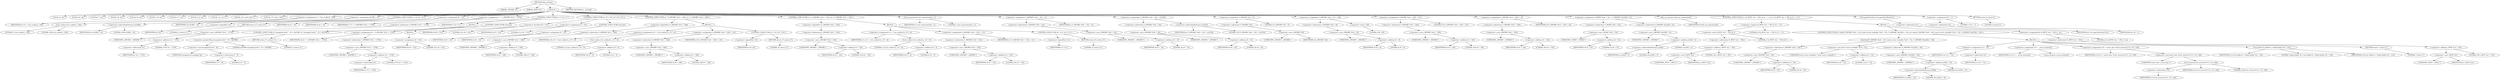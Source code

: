 digraph tftp_connect {  
"1000112" [label = "(METHOD,tftp_connect)" ]
"1000113" [label = "(PARAM,_DWORD *a1)" ]
"1000114" [label = "(PARAM,_BYTE *a2)" ]
"1000115" [label = "(BLOCK,,)" ]
"1000116" [label = "(LOCAL,v4: int)" ]
"1000117" [label = "(LOCAL,v6: int)" ]
"1000118" [label = "(LOCAL,v7: int)" ]
"1000119" [label = "(LOCAL,v8: int)" ]
"1000120" [label = "(LOCAL,v9: int)" ]
"1000121" [label = "(LOCAL,v10: int)" ]
"1000122" [label = "(LOCAL,v11: int)" ]
"1000123" [label = "(LOCAL,v12: int)" ]
"1000124" [label = "(LOCAL,v13: int *)" ]
"1000125" [label = "(LOCAL,v14: const char *)" ]
"1000126" [label = "(LOCAL,v15: char [ 128 ])" ]
"1000127" [label = "(<operator>.assignment,v4 = Curl_ccalloc(1, 336))" ]
"1000128" [label = "(IDENTIFIER,v4,v4 = Curl_ccalloc(1, 336))" ]
"1000129" [label = "(Curl_ccalloc,Curl_ccalloc(1, 336))" ]
"1000130" [label = "(LITERAL,1,Curl_ccalloc(1, 336))" ]
"1000131" [label = "(LITERAL,336,Curl_ccalloc(1, 336))" ]
"1000132" [label = "(<operator>.assignment,a1[188] = v4)" ]
"1000133" [label = "(<operator>.indirectIndexAccess,a1[188])" ]
"1000134" [label = "(IDENTIFIER,a1,a1[188] = v4)" ]
"1000135" [label = "(LITERAL,188,a1[188] = v4)" ]
"1000136" [label = "(IDENTIFIER,v4,a1[188] = v4)" ]
"1000137" [label = "(CONTROL_STRUCTURE,if ( !v4 ),if ( !v4 ))" ]
"1000138" [label = "(<operator>.logicalNot,!v4)" ]
"1000139" [label = "(IDENTIFIER,v4,!v4)" ]
"1000140" [label = "(RETURN,return 27;,return 27;)" ]
"1000141" [label = "(LITERAL,27,return 27;)" ]
"1000142" [label = "(<operator>.assignment,v6 = v4)" ]
"1000143" [label = "(IDENTIFIER,v6,v6 = v4)" ]
"1000144" [label = "(IDENTIFIER,v4,v6 = v4)" ]
"1000145" [label = "(<operator>.assignment,v7 = *(_DWORD *)(*a1 + 1576))" ]
"1000146" [label = "(IDENTIFIER,v7,v7 = *(_DWORD *)(*a1 + 1576))" ]
"1000147" [label = "(<operator>.indirection,*(_DWORD *)(*a1 + 1576))" ]
"1000148" [label = "(<operator>.cast,(_DWORD *)(*a1 + 1576))" ]
"1000149" [label = "(UNKNOWN,_DWORD *,_DWORD *)" ]
"1000150" [label = "(<operator>.addition,*a1 + 1576)" ]
"1000151" [label = "(<operator>.indirection,*a1)" ]
"1000152" [label = "(IDENTIFIER,a1,*a1 + 1576)" ]
"1000153" [label = "(LITERAL,1576,*a1 + 1576)" ]
"1000154" [label = "(CONTROL_STRUCTURE,if ( v7 ),if ( v7 ))" ]
"1000155" [label = "(IDENTIFIER,v7,if ( v7 ))" ]
"1000156" [label = "(BLOCK,,)" ]
"1000157" [label = "(CONTROL_STRUCTURE,if ( (unsigned int)(v7 - 8) > 0xFFB0 ),if ( (unsigned int)(v7 - 8) > 0xFFB0 ))" ]
"1000158" [label = "(<operator>.greaterThan,(unsigned int)(v7 - 8) > 0xFFB0)" ]
"1000159" [label = "(<operator>.cast,(unsigned int)(v7 - 8))" ]
"1000160" [label = "(UNKNOWN,unsigned int,unsigned int)" ]
"1000161" [label = "(<operator>.subtraction,v7 - 8)" ]
"1000162" [label = "(IDENTIFIER,v7,v7 - 8)" ]
"1000163" [label = "(LITERAL,8,v7 - 8)" ]
"1000164" [label = "(LITERAL,0xFFB0,(unsigned int)(v7 - 8) > 0xFFB0)" ]
"1000165" [label = "(RETURN,return 71;,return 71;)" ]
"1000166" [label = "(LITERAL,71,return 71;)" ]
"1000167" [label = "(<operator>.assignment,v8 = *(_DWORD *)(*a1 + 1576))" ]
"1000168" [label = "(IDENTIFIER,v8,v8 = *(_DWORD *)(*a1 + 1576))" ]
"1000169" [label = "(<operator>.indirection,*(_DWORD *)(*a1 + 1576))" ]
"1000170" [label = "(<operator>.cast,(_DWORD *)(*a1 + 1576))" ]
"1000171" [label = "(UNKNOWN,_DWORD *,_DWORD *)" ]
"1000172" [label = "(<operator>.addition,*a1 + 1576)" ]
"1000173" [label = "(<operator>.indirection,*a1)" ]
"1000174" [label = "(IDENTIFIER,a1,*a1 + 1576)" ]
"1000175" [label = "(LITERAL,1576,*a1 + 1576)" ]
"1000176" [label = "(CONTROL_STRUCTURE,else,else)" ]
"1000177" [label = "(BLOCK,,)" ]
"1000178" [label = "(<operator>.assignment,v8 = 512)" ]
"1000179" [label = "(IDENTIFIER,v8,v8 = 512)" ]
"1000180" [label = "(LITERAL,512,v8 = 512)" ]
"1000181" [label = "(CONTROL_STRUCTURE,if ( v8 < 512 ),if ( v8 < 512 ))" ]
"1000182" [label = "(<operator>.lessThan,v8 < 512)" ]
"1000183" [label = "(IDENTIFIER,v8,v8 < 512)" ]
"1000184" [label = "(LITERAL,512,v8 < 512)" ]
"1000185" [label = "(<operator>.assignment,v9 = 512)" ]
"1000186" [label = "(IDENTIFIER,v9,v9 = 512)" ]
"1000187" [label = "(LITERAL,512,v9 = 512)" ]
"1000188" [label = "(CONTROL_STRUCTURE,else,else)" ]
"1000189" [label = "(<operator>.assignment,v9 = v8)" ]
"1000190" [label = "(IDENTIFIER,v9,v9 = v8)" ]
"1000191" [label = "(IDENTIFIER,v8,v9 = v8)" ]
"1000192" [label = "(CONTROL_STRUCTURE,if ( !*(_DWORD *)(v4 + 328) ),if ( !*(_DWORD *)(v4 + 328) ))" ]
"1000193" [label = "(<operator>.logicalNot,!*(_DWORD *)(v4 + 328))" ]
"1000194" [label = "(<operator>.indirection,*(_DWORD *)(v4 + 328))" ]
"1000195" [label = "(<operator>.cast,(_DWORD *)(v4 + 328))" ]
"1000196" [label = "(UNKNOWN,_DWORD *,_DWORD *)" ]
"1000197" [label = "(<operator>.addition,v4 + 328)" ]
"1000198" [label = "(IDENTIFIER,v4,v4 + 328)" ]
"1000199" [label = "(LITERAL,328,v4 + 328)" ]
"1000200" [label = "(BLOCK,,)" ]
"1000201" [label = "(<operator>.assignment,v10 = Curl_ccalloc(1u, v9 + 4))" ]
"1000202" [label = "(IDENTIFIER,v10,v10 = Curl_ccalloc(1u, v9 + 4))" ]
"1000203" [label = "(Curl_ccalloc,Curl_ccalloc(1u, v9 + 4))" ]
"1000204" [label = "(LITERAL,1u,Curl_ccalloc(1u, v9 + 4))" ]
"1000205" [label = "(<operator>.addition,v9 + 4)" ]
"1000206" [label = "(IDENTIFIER,v9,v9 + 4)" ]
"1000207" [label = "(LITERAL,4,v9 + 4)" ]
"1000208" [label = "(<operator>.assignment,*(_DWORD *)(v6 + 328) = v10)" ]
"1000209" [label = "(<operator>.indirection,*(_DWORD *)(v6 + 328))" ]
"1000210" [label = "(<operator>.cast,(_DWORD *)(v6 + 328))" ]
"1000211" [label = "(UNKNOWN,_DWORD *,_DWORD *)" ]
"1000212" [label = "(<operator>.addition,v6 + 328)" ]
"1000213" [label = "(IDENTIFIER,v6,v6 + 328)" ]
"1000214" [label = "(LITERAL,328,v6 + 328)" ]
"1000215" [label = "(IDENTIFIER,v10,*(_DWORD *)(v6 + 328) = v10)" ]
"1000216" [label = "(CONTROL_STRUCTURE,if ( !v10 ),if ( !v10 ))" ]
"1000217" [label = "(<operator>.logicalNot,!v10)" ]
"1000218" [label = "(IDENTIFIER,v10,!v10)" ]
"1000219" [label = "(RETURN,return 27;,return 27;)" ]
"1000220" [label = "(LITERAL,27,return 27;)" ]
"1000221" [label = "(CONTROL_STRUCTURE,if ( !*(_DWORD *)(v6 + 332) ),if ( !*(_DWORD *)(v6 + 332) ))" ]
"1000222" [label = "(<operator>.logicalNot,!*(_DWORD *)(v6 + 332))" ]
"1000223" [label = "(<operator>.indirection,*(_DWORD *)(v6 + 332))" ]
"1000224" [label = "(<operator>.cast,(_DWORD *)(v6 + 332))" ]
"1000225" [label = "(UNKNOWN,_DWORD *,_DWORD *)" ]
"1000226" [label = "(<operator>.addition,v6 + 332)" ]
"1000227" [label = "(IDENTIFIER,v6,v6 + 332)" ]
"1000228" [label = "(LITERAL,332,v6 + 332)" ]
"1000229" [label = "(BLOCK,,)" ]
"1000230" [label = "(<operator>.assignment,v11 = Curl_ccalloc(1u, v9 + 4))" ]
"1000231" [label = "(IDENTIFIER,v11,v11 = Curl_ccalloc(1u, v9 + 4))" ]
"1000232" [label = "(Curl_ccalloc,Curl_ccalloc(1u, v9 + 4))" ]
"1000233" [label = "(LITERAL,1u,Curl_ccalloc(1u, v9 + 4))" ]
"1000234" [label = "(<operator>.addition,v9 + 4)" ]
"1000235" [label = "(IDENTIFIER,v9,v9 + 4)" ]
"1000236" [label = "(LITERAL,4,v9 + 4)" ]
"1000237" [label = "(<operator>.assignment,*(_DWORD *)(v6 + 332) = v11)" ]
"1000238" [label = "(<operator>.indirection,*(_DWORD *)(v6 + 332))" ]
"1000239" [label = "(<operator>.cast,(_DWORD *)(v6 + 332))" ]
"1000240" [label = "(UNKNOWN,_DWORD *,_DWORD *)" ]
"1000241" [label = "(<operator>.addition,v6 + 332)" ]
"1000242" [label = "(IDENTIFIER,v6,v6 + 332)" ]
"1000243" [label = "(LITERAL,332,v6 + 332)" ]
"1000244" [label = "(IDENTIFIER,v11,*(_DWORD *)(v6 + 332) = v11)" ]
"1000245" [label = "(CONTROL_STRUCTURE,if ( !v11 ),if ( !v11 ))" ]
"1000246" [label = "(<operator>.logicalNot,!v11)" ]
"1000247" [label = "(IDENTIFIER,v11,!v11)" ]
"1000248" [label = "(RETURN,return 27;,return 27;)" ]
"1000249" [label = "(LITERAL,27,return 27;)" ]
"1000250" [label = "(Curl_conncontrol,Curl_conncontrol(a1, 1))" ]
"1000251" [label = "(IDENTIFIER,a1,Curl_conncontrol(a1, 1))" ]
"1000252" [label = "(LITERAL,1,Curl_conncontrol(a1, 1))" ]
"1000253" [label = "(<operator>.assignment,*(_DWORD *)(v6 + 16) = a1)" ]
"1000254" [label = "(<operator>.indirection,*(_DWORD *)(v6 + 16))" ]
"1000255" [label = "(<operator>.cast,(_DWORD *)(v6 + 16))" ]
"1000256" [label = "(UNKNOWN,_DWORD *,_DWORD *)" ]
"1000257" [label = "(<operator>.addition,v6 + 16)" ]
"1000258" [label = "(IDENTIFIER,v6,v6 + 16)" ]
"1000259" [label = "(LITERAL,16,v6 + 16)" ]
"1000260" [label = "(IDENTIFIER,a1,*(_DWORD *)(v6 + 16) = a1)" ]
"1000261" [label = "(<operator>.assignment,*(_DWORD *)(v6 + 20) = a1[105])" ]
"1000262" [label = "(<operator>.indirection,*(_DWORD *)(v6 + 20))" ]
"1000263" [label = "(<operator>.cast,(_DWORD *)(v6 + 20))" ]
"1000264" [label = "(UNKNOWN,_DWORD *,_DWORD *)" ]
"1000265" [label = "(<operator>.addition,v6 + 20)" ]
"1000266" [label = "(IDENTIFIER,v6,v6 + 20)" ]
"1000267" [label = "(LITERAL,20,v6 + 20)" ]
"1000268" [label = "(<operator>.indirectIndexAccess,a1[105])" ]
"1000269" [label = "(IDENTIFIER,a1,*(_DWORD *)(v6 + 20) = a1[105])" ]
"1000270" [label = "(LITERAL,105,*(_DWORD *)(v6 + 20) = a1[105])" ]
"1000271" [label = "(<operator>.assignment,*(_DWORD *)v6 = 0)" ]
"1000272" [label = "(<operator>.indirection,*(_DWORD *)v6)" ]
"1000273" [label = "(<operator>.cast,(_DWORD *)v6)" ]
"1000274" [label = "(UNKNOWN,_DWORD *,_DWORD *)" ]
"1000275" [label = "(IDENTIFIER,v6,(_DWORD *)v6)" ]
"1000276" [label = "(LITERAL,0,*(_DWORD *)v6 = 0)" ]
"1000277" [label = "(<operator>.assignment,*(_DWORD *)(v6 + 8) = -100)" ]
"1000278" [label = "(<operator>.indirection,*(_DWORD *)(v6 + 8))" ]
"1000279" [label = "(<operator>.cast,(_DWORD *)(v6 + 8))" ]
"1000280" [label = "(UNKNOWN,_DWORD *,_DWORD *)" ]
"1000281" [label = "(<operator>.addition,v6 + 8)" ]
"1000282" [label = "(IDENTIFIER,v6,v6 + 8)" ]
"1000283" [label = "(LITERAL,8,v6 + 8)" ]
"1000284" [label = "(<operator>.minus,-100)" ]
"1000285" [label = "(LITERAL,100,-100)" ]
"1000286" [label = "(<operator>.assignment,*(_DWORD *)(v6 + 320) = 512)" ]
"1000287" [label = "(<operator>.indirection,*(_DWORD *)(v6 + 320))" ]
"1000288" [label = "(<operator>.cast,(_DWORD *)(v6 + 320))" ]
"1000289" [label = "(UNKNOWN,_DWORD *,_DWORD *)" ]
"1000290" [label = "(<operator>.addition,v6 + 320)" ]
"1000291" [label = "(IDENTIFIER,v6,v6 + 320)" ]
"1000292" [label = "(LITERAL,320,v6 + 320)" ]
"1000293" [label = "(LITERAL,512,*(_DWORD *)(v6 + 320) = 512)" ]
"1000294" [label = "(<operator>.assignment,*(_DWORD *)(v6 + 324) = v8)" ]
"1000295" [label = "(<operator>.indirection,*(_DWORD *)(v6 + 324))" ]
"1000296" [label = "(<operator>.cast,(_DWORD *)(v6 + 324))" ]
"1000297" [label = "(UNKNOWN,_DWORD *,_DWORD *)" ]
"1000298" [label = "(<operator>.addition,v6 + 324)" ]
"1000299" [label = "(IDENTIFIER,v6,v6 + 324)" ]
"1000300" [label = "(LITERAL,324,v6 + 324)" ]
"1000301" [label = "(IDENTIFIER,v8,*(_DWORD *)(v6 + 324) = v8)" ]
"1000302" [label = "(<operator>.assignment,*(_WORD *)(v6 + 52) = *(_DWORD *)(a1[20] + 4))" ]
"1000303" [label = "(<operator>.indirection,*(_WORD *)(v6 + 52))" ]
"1000304" [label = "(<operator>.cast,(_WORD *)(v6 + 52))" ]
"1000305" [label = "(UNKNOWN,_WORD *,_WORD *)" ]
"1000306" [label = "(<operator>.addition,v6 + 52)" ]
"1000307" [label = "(IDENTIFIER,v6,v6 + 52)" ]
"1000308" [label = "(LITERAL,52,v6 + 52)" ]
"1000309" [label = "(<operator>.indirection,*(_DWORD *)(a1[20] + 4))" ]
"1000310" [label = "(<operator>.cast,(_DWORD *)(a1[20] + 4))" ]
"1000311" [label = "(UNKNOWN,_DWORD *,_DWORD *)" ]
"1000312" [label = "(<operator>.addition,a1[20] + 4)" ]
"1000313" [label = "(<operator>.indirectIndexAccess,a1[20])" ]
"1000314" [label = "(IDENTIFIER,a1,a1[20] + 4)" ]
"1000315" [label = "(LITERAL,20,a1[20] + 4)" ]
"1000316" [label = "(LITERAL,4,a1[20] + 4)" ]
"1000317" [label = "(tftp_set_timeouts,tftp_set_timeouts(v6))" ]
"1000318" [label = "(IDENTIFIER,v6,tftp_set_timeouts(v6))" ]
"1000319" [label = "(CONTROL_STRUCTURE,if ( (*((_BYTE *)a1 + 591) & 2) == 0 ),if ( (*((_BYTE *)a1 + 591) & 2) == 0 ))" ]
"1000320" [label = "(<operator>.equals,(*((_BYTE *)a1 + 591) & 2) == 0)" ]
"1000321" [label = "(<operator>.and,*((_BYTE *)a1 + 591) & 2)" ]
"1000322" [label = "(<operator>.indirection,*((_BYTE *)a1 + 591))" ]
"1000323" [label = "(<operator>.addition,(_BYTE *)a1 + 591)" ]
"1000324" [label = "(<operator>.cast,(_BYTE *)a1)" ]
"1000325" [label = "(UNKNOWN,_BYTE *,_BYTE *)" ]
"1000326" [label = "(IDENTIFIER,a1,(_BYTE *)a1)" ]
"1000327" [label = "(LITERAL,591,(_BYTE *)a1 + 591)" ]
"1000328" [label = "(LITERAL,2,*((_BYTE *)a1 + 591) & 2)" ]
"1000329" [label = "(LITERAL,0,(*((_BYTE *)a1 + 591) & 2) == 0)" ]
"1000330" [label = "(BLOCK,,)" ]
"1000331" [label = "(CONTROL_STRUCTURE,if ( bind(*(_DWORD *)(v6 + 20), (const struct sockaddr *)(v6 + 52), *(_DWORD *)(a1[20] + 16)) ),if ( bind(*(_DWORD *)(v6 + 20), (const struct sockaddr *)(v6 + 52), *(_DWORD *)(a1[20] + 16)) ))" ]
"1000332" [label = "(bind,bind(*(_DWORD *)(v6 + 20), (const struct sockaddr *)(v6 + 52), *(_DWORD *)(a1[20] + 16)))" ]
"1000333" [label = "(<operator>.indirection,*(_DWORD *)(v6 + 20))" ]
"1000334" [label = "(<operator>.cast,(_DWORD *)(v6 + 20))" ]
"1000335" [label = "(UNKNOWN,_DWORD *,_DWORD *)" ]
"1000336" [label = "(<operator>.addition,v6 + 20)" ]
"1000337" [label = "(IDENTIFIER,v6,v6 + 20)" ]
"1000338" [label = "(LITERAL,20,v6 + 20)" ]
"1000339" [label = "(<operator>.cast,(const struct sockaddr *)(v6 + 52))" ]
"1000340" [label = "(UNKNOWN,const struct sockaddr *,const struct sockaddr *)" ]
"1000341" [label = "(<operator>.addition,v6 + 52)" ]
"1000342" [label = "(IDENTIFIER,v6,v6 + 52)" ]
"1000343" [label = "(LITERAL,52,v6 + 52)" ]
"1000344" [label = "(<operator>.indirection,*(_DWORD *)(a1[20] + 16))" ]
"1000345" [label = "(<operator>.cast,(_DWORD *)(a1[20] + 16))" ]
"1000346" [label = "(UNKNOWN,_DWORD *,_DWORD *)" ]
"1000347" [label = "(<operator>.addition,a1[20] + 16)" ]
"1000348" [label = "(<operator>.indirectIndexAccess,a1[20])" ]
"1000349" [label = "(IDENTIFIER,a1,a1[20] + 16)" ]
"1000350" [label = "(LITERAL,20,a1[20] + 16)" ]
"1000351" [label = "(LITERAL,16,a1[20] + 16)" ]
"1000352" [label = "(BLOCK,,)" ]
"1000353" [label = "(<operator>.assignment,v12 = *a1)" ]
"1000354" [label = "(IDENTIFIER,v12,v12 = *a1)" ]
"1000355" [label = "(<operator>.indirection,*a1)" ]
"1000356" [label = "(IDENTIFIER,a1,v12 = *a1)" ]
"1000357" [label = "(<operator>.assignment,v13 = _errno_location())" ]
"1000358" [label = "(IDENTIFIER,v13,v13 = _errno_location())" ]
"1000359" [label = "(_errno_location,_errno_location())" ]
"1000360" [label = "(<operator>.assignment,v14 = (const char *)Curl_strerror(*v13, v15, 128))" ]
"1000361" [label = "(IDENTIFIER,v14,v14 = (const char *)Curl_strerror(*v13, v15, 128))" ]
"1000362" [label = "(<operator>.cast,(const char *)Curl_strerror(*v13, v15, 128))" ]
"1000363" [label = "(UNKNOWN,const char *,const char *)" ]
"1000364" [label = "(Curl_strerror,Curl_strerror(*v13, v15, 128))" ]
"1000365" [label = "(<operator>.indirection,*v13)" ]
"1000366" [label = "(IDENTIFIER,v13,Curl_strerror(*v13, v15, 128))" ]
"1000367" [label = "(IDENTIFIER,v15,Curl_strerror(*v13, v15, 128))" ]
"1000368" [label = "(LITERAL,128,Curl_strerror(*v13, v15, 128))" ]
"1000369" [label = "(Curl_failf,Curl_failf(v12, \"bind() failed; %s\", v14))" ]
"1000370" [label = "(IDENTIFIER,v12,Curl_failf(v12, \"bind() failed; %s\", v14))" ]
"1000371" [label = "(LITERAL,\"bind() failed; %s\",Curl_failf(v12, \"bind() failed; %s\", v14))" ]
"1000372" [label = "(IDENTIFIER,v14,Curl_failf(v12, \"bind() failed; %s\", v14))" ]
"1000373" [label = "(RETURN,return 7;,return 7;)" ]
"1000374" [label = "(LITERAL,7,return 7;)" ]
"1000375" [label = "(<operators>.assignmentOr,*((_BYTE *)a1 + 591) |= 2u)" ]
"1000376" [label = "(<operator>.indirection,*((_BYTE *)a1 + 591))" ]
"1000377" [label = "(<operator>.addition,(_BYTE *)a1 + 591)" ]
"1000378" [label = "(<operator>.cast,(_BYTE *)a1)" ]
"1000379" [label = "(UNKNOWN,_BYTE *,_BYTE *)" ]
"1000380" [label = "(IDENTIFIER,a1,(_BYTE *)a1)" ]
"1000381" [label = "(LITERAL,591,(_BYTE *)a1 + 591)" ]
"1000382" [label = "(LITERAL,2u,*((_BYTE *)a1 + 591) |= 2u)" ]
"1000383" [label = "(Curl_pgrsStartNow,Curl_pgrsStartNow(*a1))" ]
"1000384" [label = "(<operator>.indirection,*a1)" ]
"1000385" [label = "(IDENTIFIER,a1,Curl_pgrsStartNow(*a1))" ]
"1000386" [label = "(<operator>.assignment,*a2 = 1)" ]
"1000387" [label = "(<operator>.indirection,*a2)" ]
"1000388" [label = "(IDENTIFIER,a2,*a2 = 1)" ]
"1000389" [label = "(LITERAL,1,*a2 = 1)" ]
"1000390" [label = "(RETURN,return 0;,return 0;)" ]
"1000391" [label = "(LITERAL,0,return 0;)" ]
"1000392" [label = "(METHOD_RETURN,int __fastcall)" ]
  "1000112" -> "1000113" 
  "1000112" -> "1000114" 
  "1000112" -> "1000115" 
  "1000112" -> "1000392" 
  "1000115" -> "1000116" 
  "1000115" -> "1000117" 
  "1000115" -> "1000118" 
  "1000115" -> "1000119" 
  "1000115" -> "1000120" 
  "1000115" -> "1000121" 
  "1000115" -> "1000122" 
  "1000115" -> "1000123" 
  "1000115" -> "1000124" 
  "1000115" -> "1000125" 
  "1000115" -> "1000126" 
  "1000115" -> "1000127" 
  "1000115" -> "1000132" 
  "1000115" -> "1000137" 
  "1000115" -> "1000142" 
  "1000115" -> "1000145" 
  "1000115" -> "1000154" 
  "1000115" -> "1000181" 
  "1000115" -> "1000192" 
  "1000115" -> "1000221" 
  "1000115" -> "1000250" 
  "1000115" -> "1000253" 
  "1000115" -> "1000261" 
  "1000115" -> "1000271" 
  "1000115" -> "1000277" 
  "1000115" -> "1000286" 
  "1000115" -> "1000294" 
  "1000115" -> "1000302" 
  "1000115" -> "1000317" 
  "1000115" -> "1000319" 
  "1000115" -> "1000383" 
  "1000115" -> "1000386" 
  "1000115" -> "1000390" 
  "1000127" -> "1000128" 
  "1000127" -> "1000129" 
  "1000129" -> "1000130" 
  "1000129" -> "1000131" 
  "1000132" -> "1000133" 
  "1000132" -> "1000136" 
  "1000133" -> "1000134" 
  "1000133" -> "1000135" 
  "1000137" -> "1000138" 
  "1000137" -> "1000140" 
  "1000138" -> "1000139" 
  "1000140" -> "1000141" 
  "1000142" -> "1000143" 
  "1000142" -> "1000144" 
  "1000145" -> "1000146" 
  "1000145" -> "1000147" 
  "1000147" -> "1000148" 
  "1000148" -> "1000149" 
  "1000148" -> "1000150" 
  "1000150" -> "1000151" 
  "1000150" -> "1000153" 
  "1000151" -> "1000152" 
  "1000154" -> "1000155" 
  "1000154" -> "1000156" 
  "1000154" -> "1000176" 
  "1000156" -> "1000157" 
  "1000156" -> "1000167" 
  "1000157" -> "1000158" 
  "1000157" -> "1000165" 
  "1000158" -> "1000159" 
  "1000158" -> "1000164" 
  "1000159" -> "1000160" 
  "1000159" -> "1000161" 
  "1000161" -> "1000162" 
  "1000161" -> "1000163" 
  "1000165" -> "1000166" 
  "1000167" -> "1000168" 
  "1000167" -> "1000169" 
  "1000169" -> "1000170" 
  "1000170" -> "1000171" 
  "1000170" -> "1000172" 
  "1000172" -> "1000173" 
  "1000172" -> "1000175" 
  "1000173" -> "1000174" 
  "1000176" -> "1000177" 
  "1000177" -> "1000178" 
  "1000178" -> "1000179" 
  "1000178" -> "1000180" 
  "1000181" -> "1000182" 
  "1000181" -> "1000185" 
  "1000181" -> "1000188" 
  "1000182" -> "1000183" 
  "1000182" -> "1000184" 
  "1000185" -> "1000186" 
  "1000185" -> "1000187" 
  "1000188" -> "1000189" 
  "1000189" -> "1000190" 
  "1000189" -> "1000191" 
  "1000192" -> "1000193" 
  "1000192" -> "1000200" 
  "1000193" -> "1000194" 
  "1000194" -> "1000195" 
  "1000195" -> "1000196" 
  "1000195" -> "1000197" 
  "1000197" -> "1000198" 
  "1000197" -> "1000199" 
  "1000200" -> "1000201" 
  "1000200" -> "1000208" 
  "1000200" -> "1000216" 
  "1000201" -> "1000202" 
  "1000201" -> "1000203" 
  "1000203" -> "1000204" 
  "1000203" -> "1000205" 
  "1000205" -> "1000206" 
  "1000205" -> "1000207" 
  "1000208" -> "1000209" 
  "1000208" -> "1000215" 
  "1000209" -> "1000210" 
  "1000210" -> "1000211" 
  "1000210" -> "1000212" 
  "1000212" -> "1000213" 
  "1000212" -> "1000214" 
  "1000216" -> "1000217" 
  "1000216" -> "1000219" 
  "1000217" -> "1000218" 
  "1000219" -> "1000220" 
  "1000221" -> "1000222" 
  "1000221" -> "1000229" 
  "1000222" -> "1000223" 
  "1000223" -> "1000224" 
  "1000224" -> "1000225" 
  "1000224" -> "1000226" 
  "1000226" -> "1000227" 
  "1000226" -> "1000228" 
  "1000229" -> "1000230" 
  "1000229" -> "1000237" 
  "1000229" -> "1000245" 
  "1000230" -> "1000231" 
  "1000230" -> "1000232" 
  "1000232" -> "1000233" 
  "1000232" -> "1000234" 
  "1000234" -> "1000235" 
  "1000234" -> "1000236" 
  "1000237" -> "1000238" 
  "1000237" -> "1000244" 
  "1000238" -> "1000239" 
  "1000239" -> "1000240" 
  "1000239" -> "1000241" 
  "1000241" -> "1000242" 
  "1000241" -> "1000243" 
  "1000245" -> "1000246" 
  "1000245" -> "1000248" 
  "1000246" -> "1000247" 
  "1000248" -> "1000249" 
  "1000250" -> "1000251" 
  "1000250" -> "1000252" 
  "1000253" -> "1000254" 
  "1000253" -> "1000260" 
  "1000254" -> "1000255" 
  "1000255" -> "1000256" 
  "1000255" -> "1000257" 
  "1000257" -> "1000258" 
  "1000257" -> "1000259" 
  "1000261" -> "1000262" 
  "1000261" -> "1000268" 
  "1000262" -> "1000263" 
  "1000263" -> "1000264" 
  "1000263" -> "1000265" 
  "1000265" -> "1000266" 
  "1000265" -> "1000267" 
  "1000268" -> "1000269" 
  "1000268" -> "1000270" 
  "1000271" -> "1000272" 
  "1000271" -> "1000276" 
  "1000272" -> "1000273" 
  "1000273" -> "1000274" 
  "1000273" -> "1000275" 
  "1000277" -> "1000278" 
  "1000277" -> "1000284" 
  "1000278" -> "1000279" 
  "1000279" -> "1000280" 
  "1000279" -> "1000281" 
  "1000281" -> "1000282" 
  "1000281" -> "1000283" 
  "1000284" -> "1000285" 
  "1000286" -> "1000287" 
  "1000286" -> "1000293" 
  "1000287" -> "1000288" 
  "1000288" -> "1000289" 
  "1000288" -> "1000290" 
  "1000290" -> "1000291" 
  "1000290" -> "1000292" 
  "1000294" -> "1000295" 
  "1000294" -> "1000301" 
  "1000295" -> "1000296" 
  "1000296" -> "1000297" 
  "1000296" -> "1000298" 
  "1000298" -> "1000299" 
  "1000298" -> "1000300" 
  "1000302" -> "1000303" 
  "1000302" -> "1000309" 
  "1000303" -> "1000304" 
  "1000304" -> "1000305" 
  "1000304" -> "1000306" 
  "1000306" -> "1000307" 
  "1000306" -> "1000308" 
  "1000309" -> "1000310" 
  "1000310" -> "1000311" 
  "1000310" -> "1000312" 
  "1000312" -> "1000313" 
  "1000312" -> "1000316" 
  "1000313" -> "1000314" 
  "1000313" -> "1000315" 
  "1000317" -> "1000318" 
  "1000319" -> "1000320" 
  "1000319" -> "1000330" 
  "1000320" -> "1000321" 
  "1000320" -> "1000329" 
  "1000321" -> "1000322" 
  "1000321" -> "1000328" 
  "1000322" -> "1000323" 
  "1000323" -> "1000324" 
  "1000323" -> "1000327" 
  "1000324" -> "1000325" 
  "1000324" -> "1000326" 
  "1000330" -> "1000331" 
  "1000330" -> "1000375" 
  "1000331" -> "1000332" 
  "1000331" -> "1000352" 
  "1000332" -> "1000333" 
  "1000332" -> "1000339" 
  "1000332" -> "1000344" 
  "1000333" -> "1000334" 
  "1000334" -> "1000335" 
  "1000334" -> "1000336" 
  "1000336" -> "1000337" 
  "1000336" -> "1000338" 
  "1000339" -> "1000340" 
  "1000339" -> "1000341" 
  "1000341" -> "1000342" 
  "1000341" -> "1000343" 
  "1000344" -> "1000345" 
  "1000345" -> "1000346" 
  "1000345" -> "1000347" 
  "1000347" -> "1000348" 
  "1000347" -> "1000351" 
  "1000348" -> "1000349" 
  "1000348" -> "1000350" 
  "1000352" -> "1000353" 
  "1000352" -> "1000357" 
  "1000352" -> "1000360" 
  "1000352" -> "1000369" 
  "1000352" -> "1000373" 
  "1000353" -> "1000354" 
  "1000353" -> "1000355" 
  "1000355" -> "1000356" 
  "1000357" -> "1000358" 
  "1000357" -> "1000359" 
  "1000360" -> "1000361" 
  "1000360" -> "1000362" 
  "1000362" -> "1000363" 
  "1000362" -> "1000364" 
  "1000364" -> "1000365" 
  "1000364" -> "1000367" 
  "1000364" -> "1000368" 
  "1000365" -> "1000366" 
  "1000369" -> "1000370" 
  "1000369" -> "1000371" 
  "1000369" -> "1000372" 
  "1000373" -> "1000374" 
  "1000375" -> "1000376" 
  "1000375" -> "1000382" 
  "1000376" -> "1000377" 
  "1000377" -> "1000378" 
  "1000377" -> "1000381" 
  "1000378" -> "1000379" 
  "1000378" -> "1000380" 
  "1000383" -> "1000384" 
  "1000384" -> "1000385" 
  "1000386" -> "1000387" 
  "1000386" -> "1000389" 
  "1000387" -> "1000388" 
  "1000390" -> "1000391" 
}
